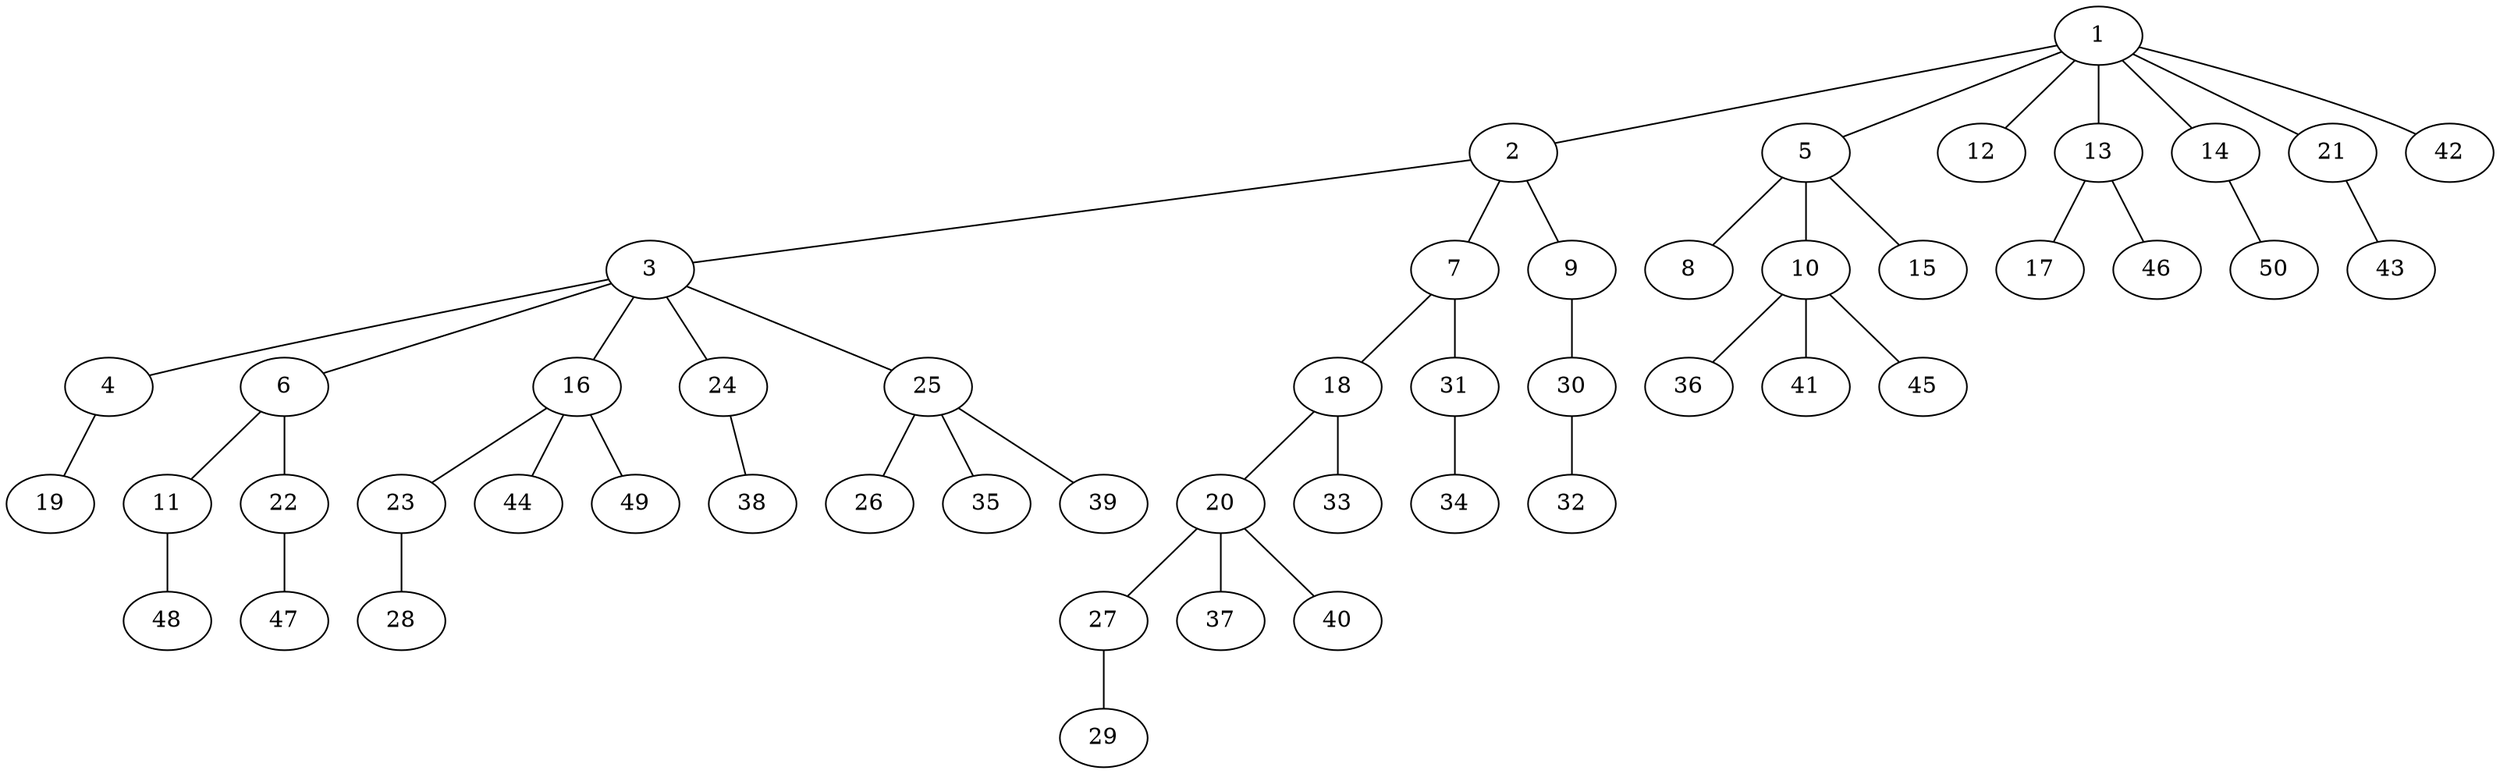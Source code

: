 graph graphname {1--2
1--5
1--12
1--13
1--14
1--21
1--42
2--3
2--7
2--9
3--4
3--6
3--16
3--24
3--25
4--19
5--8
5--10
5--15
6--11
6--22
7--18
7--31
9--30
10--36
10--41
10--45
11--48
13--17
13--46
14--50
16--23
16--44
16--49
18--20
18--33
20--27
20--37
20--40
21--43
22--47
23--28
24--38
25--26
25--35
25--39
27--29
30--32
31--34
}
